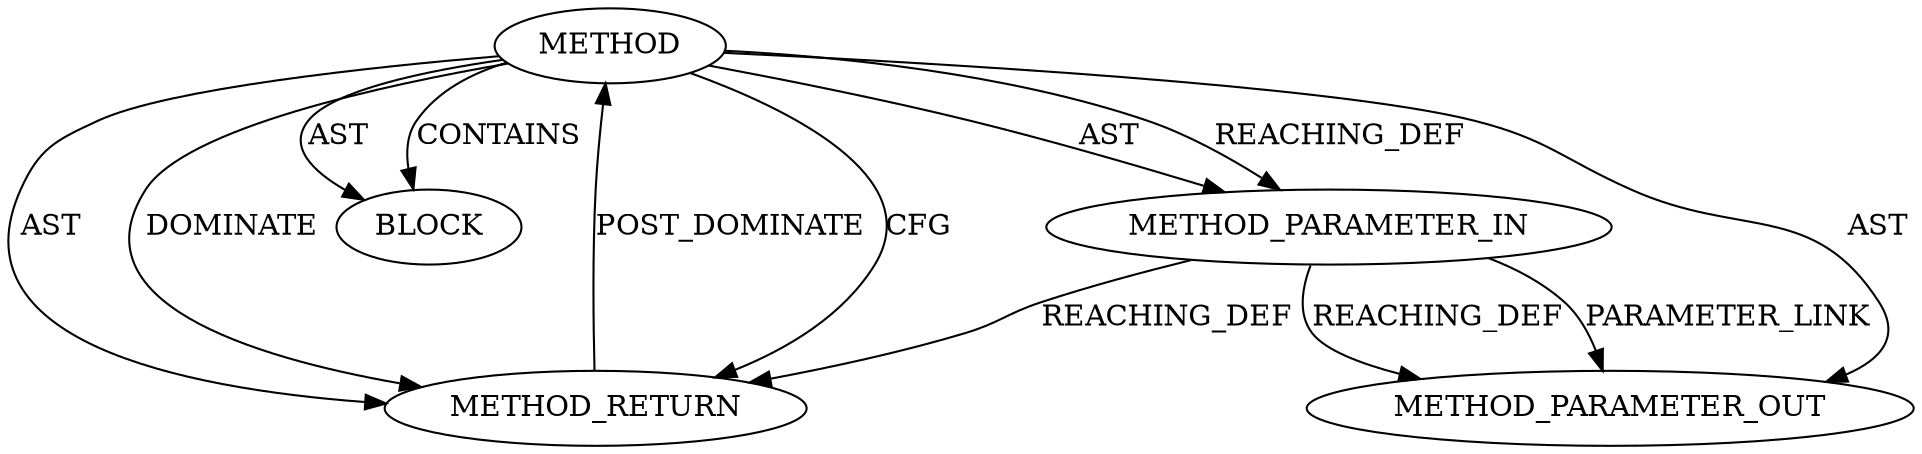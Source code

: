 digraph {
  26758 [label=BLOCK ORDER=1 ARGUMENT_INDEX=1 CODE="<empty>" TYPE_FULL_NAME="ANY"]
  26759 [label=METHOD_RETURN ORDER=2 CODE="RET" TYPE_FULL_NAME="ANY" EVALUATION_STRATEGY="BY_VALUE"]
  26756 [label=METHOD AST_PARENT_TYPE="NAMESPACE_BLOCK" AST_PARENT_FULL_NAME="<global>" ORDER=0 CODE="<empty>" FULL_NAME="DH_security_bits" IS_EXTERNAL=true FILENAME="<empty>" SIGNATURE="" NAME="DH_security_bits"]
  27701 [label=METHOD_PARAMETER_OUT ORDER=1 CODE="p1" IS_VARIADIC=false TYPE_FULL_NAME="ANY" EVALUATION_STRATEGY="BY_VALUE" INDEX=1 NAME="p1"]
  26757 [label=METHOD_PARAMETER_IN ORDER=1 CODE="p1" IS_VARIADIC=false TYPE_FULL_NAME="ANY" EVALUATION_STRATEGY="BY_VALUE" INDEX=1 NAME="p1"]
  26756 -> 26757 [label=AST ]
  26756 -> 26759 [label=CFG ]
  26756 -> 26759 [label=AST ]
  26756 -> 27701 [label=AST ]
  26757 -> 26759 [label=REACHING_DEF VARIABLE="p1"]
  26757 -> 27701 [label=REACHING_DEF VARIABLE="p1"]
  26756 -> 26758 [label=AST ]
  26756 -> 26757 [label=REACHING_DEF VARIABLE=""]
  26757 -> 27701 [label=PARAMETER_LINK ]
  26756 -> 26758 [label=CONTAINS ]
  26756 -> 26759 [label=DOMINATE ]
  26759 -> 26756 [label=POST_DOMINATE ]
}
